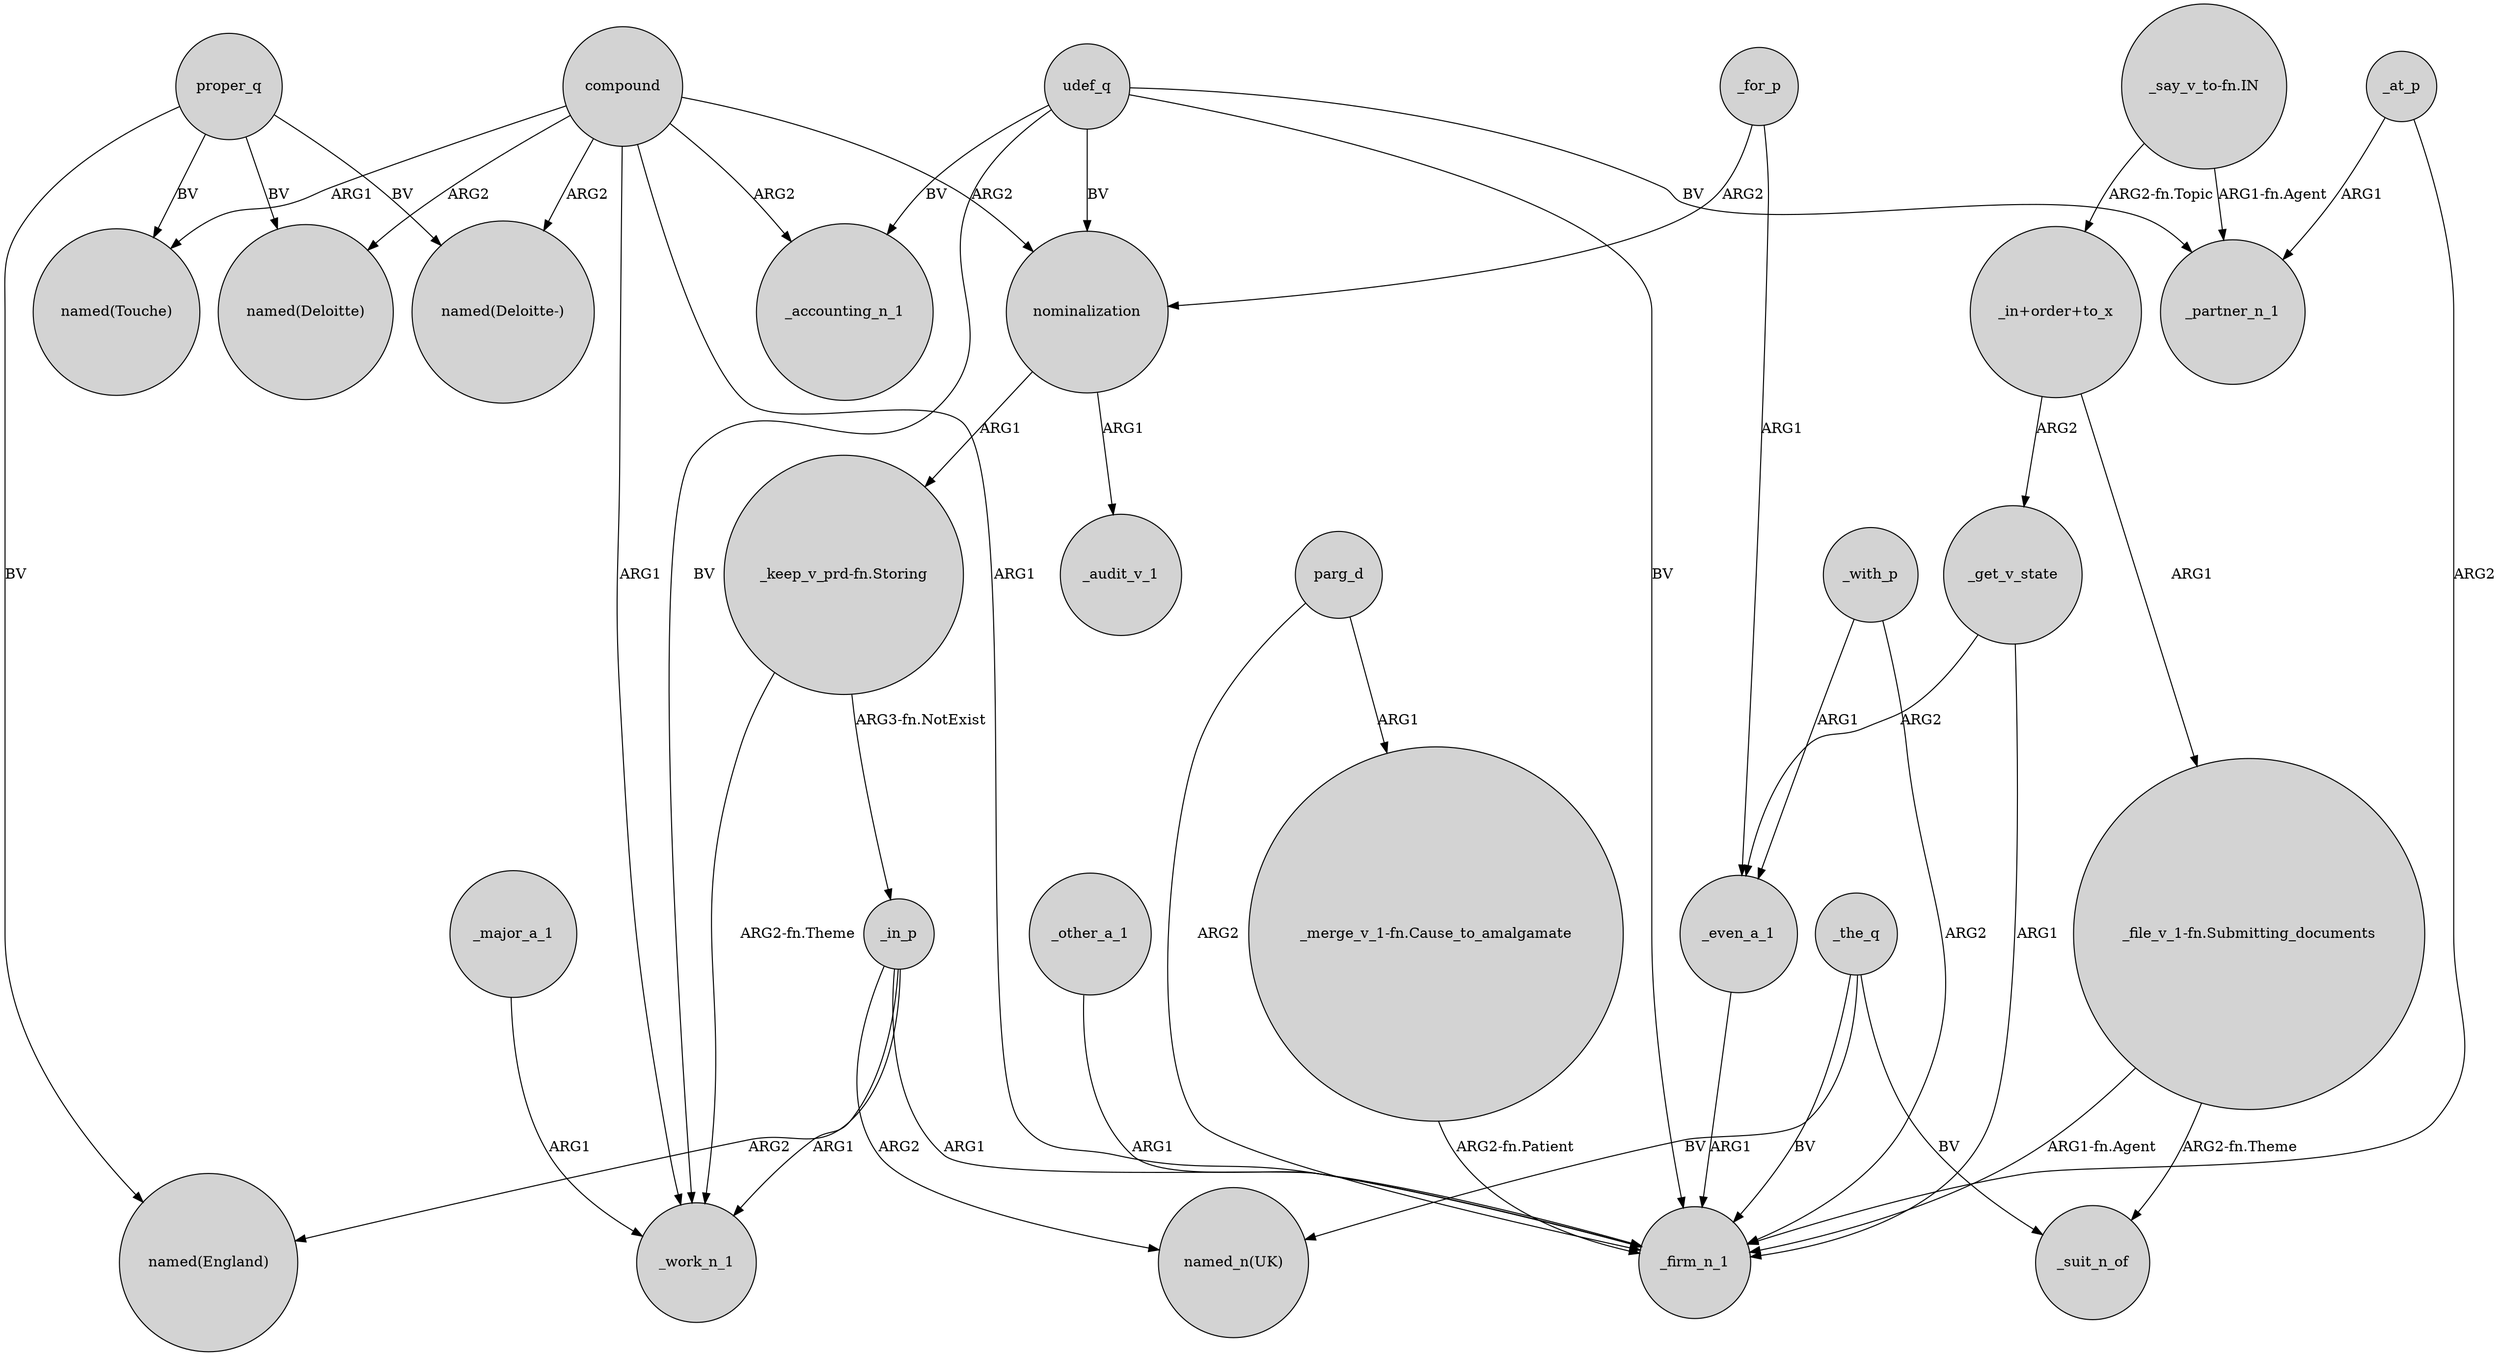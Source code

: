 digraph {
	node [shape=circle style=filled]
	compound -> "named(Deloitte)" [label=ARG2]
	"_merge_v_1-fn.Cause_to_amalgamate" -> _firm_n_1 [label="ARG2-fn.Patient"]
	proper_q -> "named(Touche)" [label=BV]
	proper_q -> "named(Deloitte)" [label=BV]
	_in_p -> "named(England)" [label=ARG2]
	compound -> _work_n_1 [label=ARG1]
	_get_v_state -> _firm_n_1 [label=ARG1]
	"_say_v_to-fn.IN" -> _partner_n_1 [label="ARG1-fn.Agent"]
	_even_a_1 -> _firm_n_1 [label=ARG1]
	_the_q -> _suit_n_of [label=BV]
	udef_q -> _firm_n_1 [label=BV]
	_for_p -> nominalization [label=ARG2]
	compound -> "named(Deloitte-)" [label=ARG2]
	proper_q -> "named(England)" [label=BV]
	proper_q -> "named(Deloitte-)" [label=BV]
	compound -> nominalization [label=ARG2]
	udef_q -> _partner_n_1 [label=BV]
	_with_p -> _even_a_1 [label=ARG1]
	_in_p -> _work_n_1 [label=ARG1]
	"_file_v_1-fn.Submitting_documents" -> _suit_n_of [label="ARG2-fn.Theme"]
	"_in+order+to_x" -> "_file_v_1-fn.Submitting_documents" [label=ARG1]
	parg_d -> _firm_n_1 [label=ARG2]
	"_say_v_to-fn.IN" -> "_in+order+to_x" [label="ARG2-fn.Topic"]
	parg_d -> "_merge_v_1-fn.Cause_to_amalgamate" [label=ARG1]
	_the_q -> "named_n(UK)" [label=BV]
	_with_p -> _firm_n_1 [label=ARG2]
	_get_v_state -> _even_a_1 [label=ARG2]
	_in_p -> _firm_n_1 [label=ARG1]
	_for_p -> _even_a_1 [label=ARG1]
	nominalization -> _audit_v_1 [label=ARG1]
	"_file_v_1-fn.Submitting_documents" -> _firm_n_1 [label="ARG1-fn.Agent"]
	_major_a_1 -> _work_n_1 [label=ARG1]
	compound -> _firm_n_1 [label=ARG1]
	udef_q -> nominalization [label=BV]
	_the_q -> _firm_n_1 [label=BV]
	_other_a_1 -> _firm_n_1 [label=ARG1]
	"_keep_v_prd-fn.Storing" -> _in_p [label="ARG3-fn.NotExist"]
	"_keep_v_prd-fn.Storing" -> _work_n_1 [label="ARG2-fn.Theme"]
	_in_p -> "named_n(UK)" [label=ARG2]
	_at_p -> _partner_n_1 [label=ARG1]
	udef_q -> _accounting_n_1 [label=BV]
	"_in+order+to_x" -> _get_v_state [label=ARG2]
	_at_p -> _firm_n_1 [label=ARG2]
	compound -> "named(Touche)" [label=ARG1]
	compound -> _accounting_n_1 [label=ARG2]
	nominalization -> "_keep_v_prd-fn.Storing" [label=ARG1]
	udef_q -> _work_n_1 [label=BV]
}

